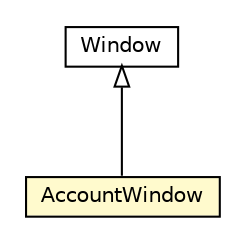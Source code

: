#!/usr/local/bin/dot
#
# Class diagram 
# Generated by UMLGraph version R5_6-24-gf6e263 (http://www.umlgraph.org/)
#

digraph G {
	edge [fontname="Helvetica",fontsize=10,labelfontname="Helvetica",labelfontsize=10];
	node [fontname="Helvetica",fontsize=10,shape=plaintext];
	nodesep=0.25;
	ranksep=0.5;
	// org.universAAL.ucc.windows.AccountWindow
	c2036236 [label=<<table title="org.universAAL.ucc.windows.AccountWindow" border="0" cellborder="1" cellspacing="0" cellpadding="2" port="p" bgcolor="lemonChiffon" href="./AccountWindow.html">
		<tr><td><table border="0" cellspacing="0" cellpadding="1">
<tr><td align="center" balign="center"> AccountWindow </td></tr>
		</table></td></tr>
		</table>>, URL="./AccountWindow.html", fontname="Helvetica", fontcolor="black", fontsize=10.0];
	//org.universAAL.ucc.windows.AccountWindow extends com.vaadin.ui.Window
	c2036281:p -> c2036236:p [dir=back,arrowtail=empty];
	// com.vaadin.ui.Window
	c2036281 [label=<<table title="com.vaadin.ui.Window" border="0" cellborder="1" cellspacing="0" cellpadding="2" port="p" href="http://java.sun.com/j2se/1.4.2/docs/api/com/vaadin/ui/Window.html">
		<tr><td><table border="0" cellspacing="0" cellpadding="1">
<tr><td align="center" balign="center"> Window </td></tr>
		</table></td></tr>
		</table>>, URL="http://java.sun.com/j2se/1.4.2/docs/api/com/vaadin/ui/Window.html", fontname="Helvetica", fontcolor="black", fontsize=10.0];
}

